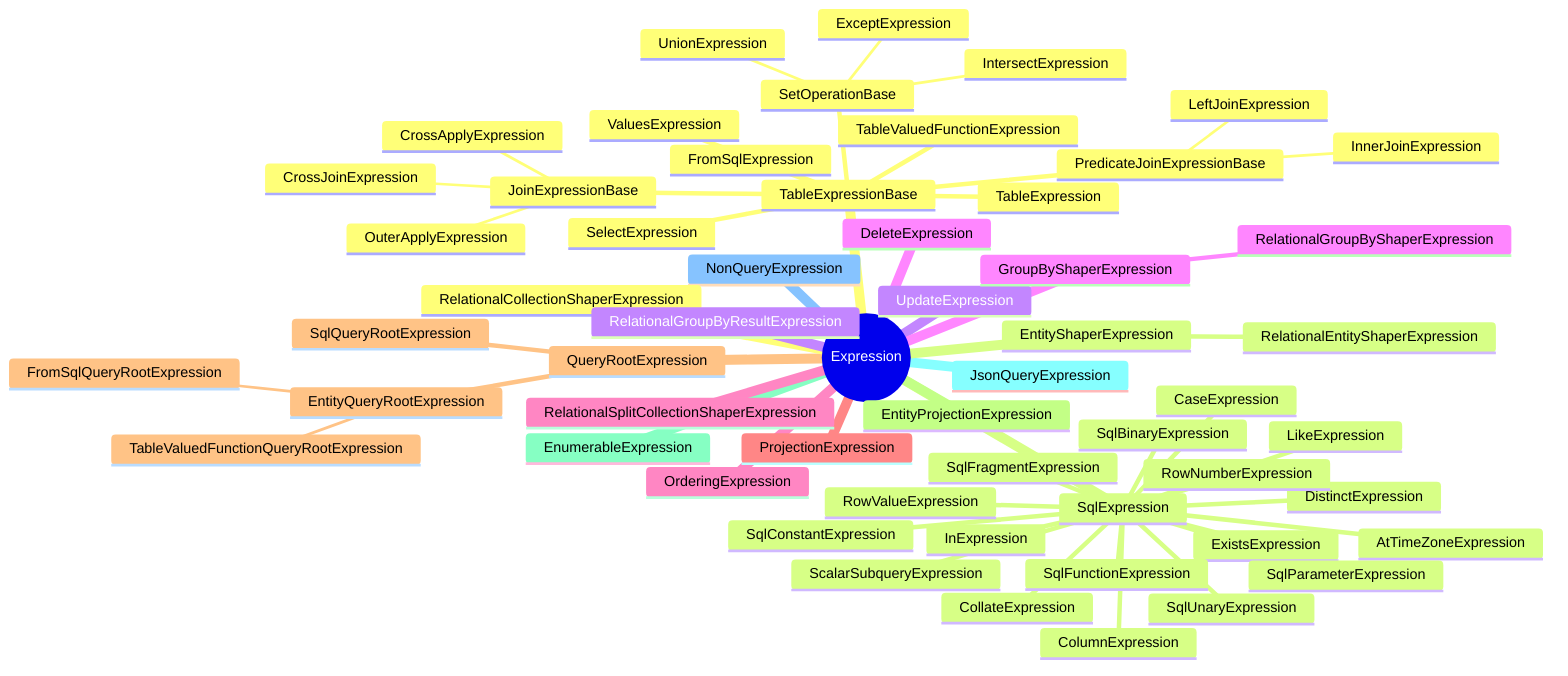 mindmap
  root((Expression))  
    TableExpressionBase
        FromSqlExpression            
        JoinExpressionBase
            CrossApplyExpression
            CrossJoinExpression
            OuterApplyExpression
        PredicateJoinExpressionBase
            InnerJoinExpression
            LeftJoinExpression
            
        SelectExpression
      
        SetOperationBase
            UnionExpression
            ExceptExpression
            IntersectExpression
        TableExpression

        TableValuedFunctionExpression

        ValuesExpression
    SqlExpression
        AtTimeZoneExpression
        CaseExpression
        CollateExpression
        ColumnExpression
        DistinctExpression
        ExistsExpression
        InExpression
        LikeExpression
        RowNumberExpression
        RowValueExpression
        ScalarSubqueryExpression
        SqlBinaryExpression
        SqlConstantExpression
        SqlFragmentExpression
        SqlFunctionExpression
        SqlParameterExpression
        SqlUnaryExpression

    UpdateExpression
    DeleteExpression
    OrderingExpression
    ProjectionExpression
    QueryRootExpression
        SqlQueryRootExpression
        EntityQueryRootExpression
            TableValuedFunctionQueryRootExpression
            FromSqlQueryRootExpression
    EntityProjectionExpression
    EnumerableExpression
    JsonQueryExpression
    NonQueryExpression
    RelationalCollectionShaperExpression
    EntityShaperExpression
        RelationalEntityShaperExpression
    RelationalGroupByResultExpression
    GroupByShaperExpression
        RelationalGroupByShaperExpression
    RelationalSplitCollectionShaperExpression